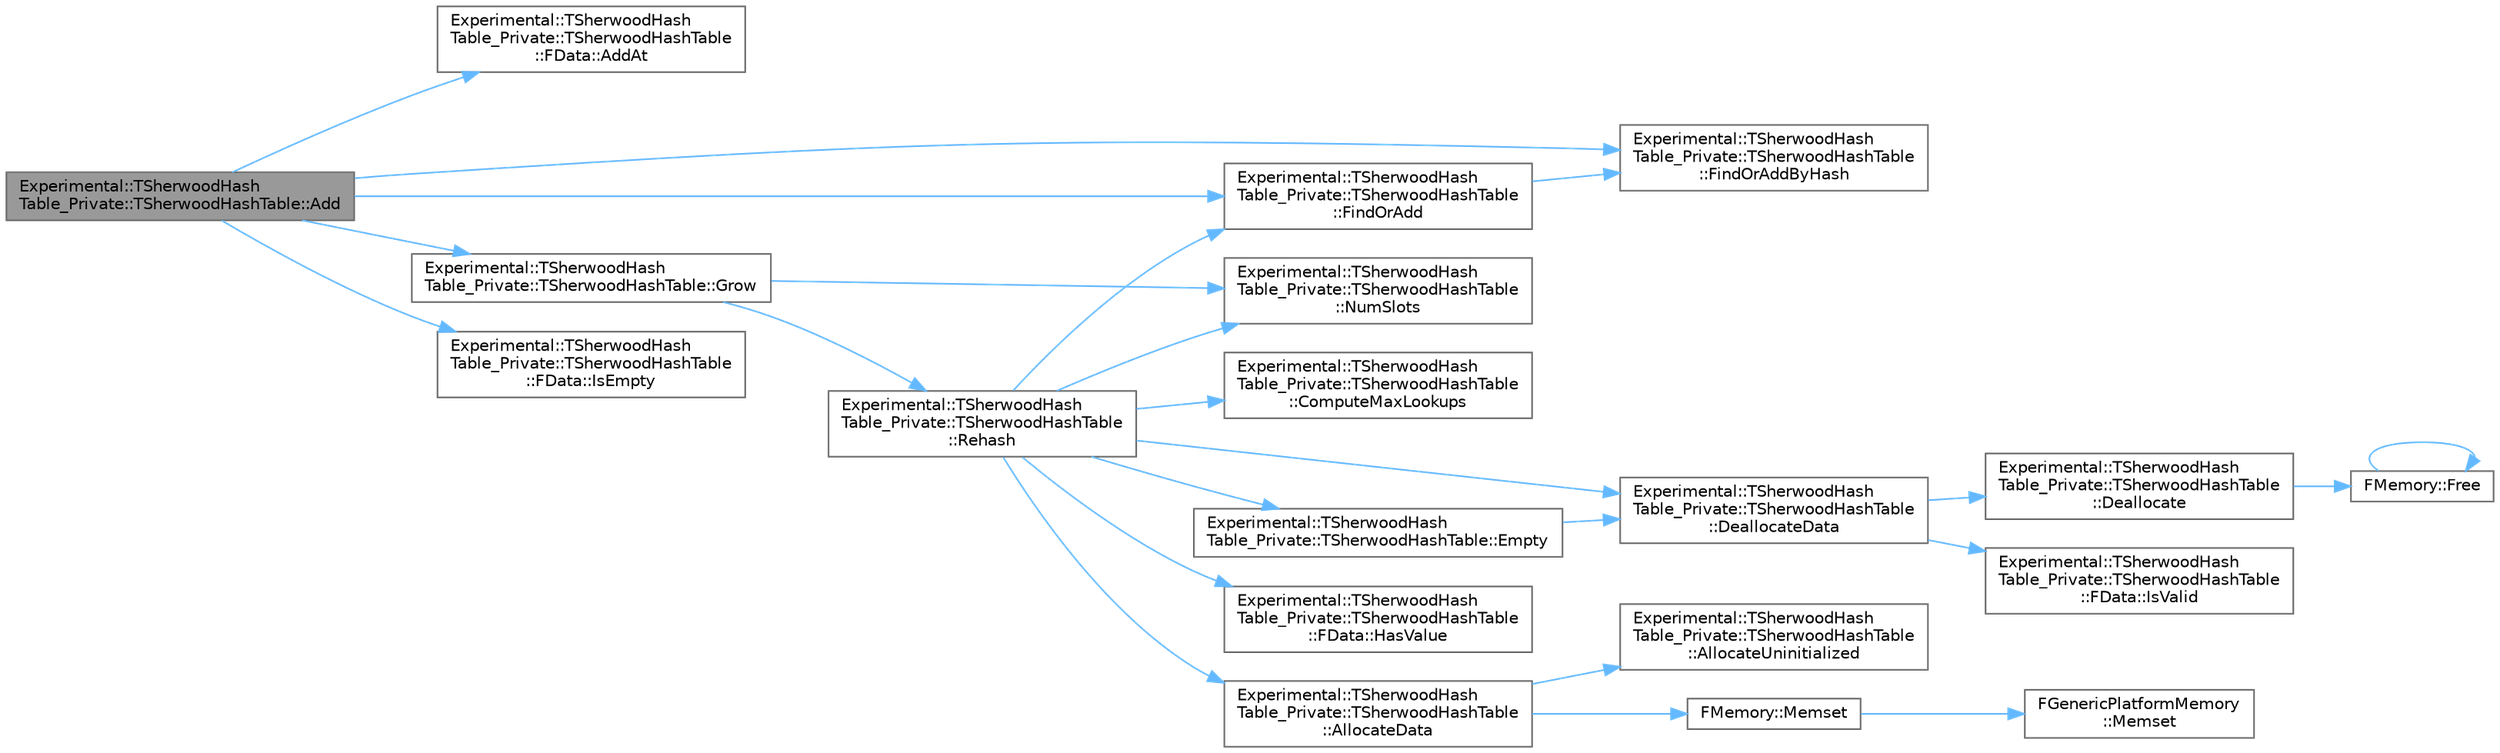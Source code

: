 digraph "Experimental::TSherwoodHashTable_Private::TSherwoodHashTable::Add"
{
 // INTERACTIVE_SVG=YES
 // LATEX_PDF_SIZE
  bgcolor="transparent";
  edge [fontname=Helvetica,fontsize=10,labelfontname=Helvetica,labelfontsize=10];
  node [fontname=Helvetica,fontsize=10,shape=box,height=0.2,width=0.4];
  rankdir="LR";
  Node1 [id="Node000001",label="Experimental::TSherwoodHash\lTable_Private::TSherwoodHashTable::Add",height=0.2,width=0.4,color="gray40", fillcolor="grey60", style="filled", fontcolor="black",tooltip=" "];
  Node1 -> Node2 [id="edge1_Node000001_Node000002",color="steelblue1",style="solid",tooltip=" "];
  Node2 [id="Node000002",label="Experimental::TSherwoodHash\lTable_Private::TSherwoodHashTable\l::FData::AddAt",height=0.2,width=0.4,color="grey40", fillcolor="white", style="filled",URL="$dc/d9b/structExperimental_1_1TSherwoodHashTable__Private_1_1TSherwoodHashTable_1_1FData.html#acc49fbdd120eb725ebac5125f7ec9295",tooltip=" "];
  Node1 -> Node3 [id="edge2_Node000001_Node000003",color="steelblue1",style="solid",tooltip=" "];
  Node3 [id="Node000003",label="Experimental::TSherwoodHash\lTable_Private::TSherwoodHashTable\l::FindOrAdd",height=0.2,width=0.4,color="grey40", fillcolor="white", style="filled",URL="$dd/d04/structExperimental_1_1TSherwoodHashTable__Private_1_1TSherwoodHashTable.html#a9297f04e5c29d8ec05a8513a845748e1",tooltip=" "];
  Node3 -> Node4 [id="edge3_Node000003_Node000004",color="steelblue1",style="solid",tooltip=" "];
  Node4 [id="Node000004",label="Experimental::TSherwoodHash\lTable_Private::TSherwoodHashTable\l::FindOrAddByHash",height=0.2,width=0.4,color="grey40", fillcolor="white", style="filled",URL="$dd/d04/structExperimental_1_1TSherwoodHashTable__Private_1_1TSherwoodHashTable.html#a2fa635ffcfa360c172f26d31f1c948e4",tooltip=" "];
  Node1 -> Node4 [id="edge4_Node000001_Node000004",color="steelblue1",style="solid",tooltip=" "];
  Node1 -> Node5 [id="edge5_Node000001_Node000005",color="steelblue1",style="solid",tooltip=" "];
  Node5 [id="Node000005",label="Experimental::TSherwoodHash\lTable_Private::TSherwoodHashTable::Grow",height=0.2,width=0.4,color="grey40", fillcolor="white", style="filled",URL="$dd/d04/structExperimental_1_1TSherwoodHashTable__Private_1_1TSherwoodHashTable.html#a0d4586aefadc5578e63d36b7aa017fa6",tooltip=" "];
  Node5 -> Node6 [id="edge6_Node000005_Node000006",color="steelblue1",style="solid",tooltip=" "];
  Node6 [id="Node000006",label="Experimental::TSherwoodHash\lTable_Private::TSherwoodHashTable\l::NumSlots",height=0.2,width=0.4,color="grey40", fillcolor="white", style="filled",URL="$dd/d04/structExperimental_1_1TSherwoodHashTable__Private_1_1TSherwoodHashTable.html#ac6628292b93d97208d445883055825a6",tooltip=" "];
  Node5 -> Node7 [id="edge7_Node000005_Node000007",color="steelblue1",style="solid",tooltip=" "];
  Node7 [id="Node000007",label="Experimental::TSherwoodHash\lTable_Private::TSherwoodHashTable\l::Rehash",height=0.2,width=0.4,color="grey40", fillcolor="white", style="filled",URL="$dd/d04/structExperimental_1_1TSherwoodHashTable__Private_1_1TSherwoodHashTable.html#ab7ac93b4bb0ca5aa43939e1904ef7b2b",tooltip=" "];
  Node7 -> Node8 [id="edge8_Node000007_Node000008",color="steelblue1",style="solid",tooltip=" "];
  Node8 [id="Node000008",label="Experimental::TSherwoodHash\lTable_Private::TSherwoodHashTable\l::AllocateData",height=0.2,width=0.4,color="grey40", fillcolor="white", style="filled",URL="$dd/d04/structExperimental_1_1TSherwoodHashTable__Private_1_1TSherwoodHashTable.html#a7f08078b680ece3a42f55b684de01e10",tooltip=" "];
  Node8 -> Node9 [id="edge9_Node000008_Node000009",color="steelblue1",style="solid",tooltip=" "];
  Node9 [id="Node000009",label="Experimental::TSherwoodHash\lTable_Private::TSherwoodHashTable\l::AllocateUninitialized",height=0.2,width=0.4,color="grey40", fillcolor="white", style="filled",URL="$dd/d04/structExperimental_1_1TSherwoodHashTable__Private_1_1TSherwoodHashTable.html#a0a28b000f66c60dd99d23befa4dc7c16",tooltip=" "];
  Node8 -> Node10 [id="edge10_Node000008_Node000010",color="steelblue1",style="solid",tooltip=" "];
  Node10 [id="Node000010",label="FMemory::Memset",height=0.2,width=0.4,color="grey40", fillcolor="white", style="filled",URL="$de/d4a/structFMemory.html#a43a3e8842ca723b208628f1bcdde41a0",tooltip=" "];
  Node10 -> Node11 [id="edge11_Node000010_Node000011",color="steelblue1",style="solid",tooltip=" "];
  Node11 [id="Node000011",label="FGenericPlatformMemory\l::Memset",height=0.2,width=0.4,color="grey40", fillcolor="white", style="filled",URL="$d3/dfd/structFGenericPlatformMemory.html#a2a4b5993572aea4816cf4d77503358ed",tooltip=" "];
  Node7 -> Node12 [id="edge12_Node000007_Node000012",color="steelblue1",style="solid",tooltip=" "];
  Node12 [id="Node000012",label="Experimental::TSherwoodHash\lTable_Private::TSherwoodHashTable\l::ComputeMaxLookups",height=0.2,width=0.4,color="grey40", fillcolor="white", style="filled",URL="$dd/d04/structExperimental_1_1TSherwoodHashTable__Private_1_1TSherwoodHashTable.html#a2d3d98d08f30554dbdded234078da931",tooltip=" "];
  Node7 -> Node13 [id="edge13_Node000007_Node000013",color="steelblue1",style="solid",tooltip=" "];
  Node13 [id="Node000013",label="Experimental::TSherwoodHash\lTable_Private::TSherwoodHashTable\l::DeallocateData",height=0.2,width=0.4,color="grey40", fillcolor="white", style="filled",URL="$dd/d04/structExperimental_1_1TSherwoodHashTable__Private_1_1TSherwoodHashTable.html#adb9c9bf2efdf7a2d7c94fd484a82e748",tooltip=" "];
  Node13 -> Node14 [id="edge14_Node000013_Node000014",color="steelblue1",style="solid",tooltip=" "];
  Node14 [id="Node000014",label="Experimental::TSherwoodHash\lTable_Private::TSherwoodHashTable\l::Deallocate",height=0.2,width=0.4,color="grey40", fillcolor="white", style="filled",URL="$dd/d04/structExperimental_1_1TSherwoodHashTable__Private_1_1TSherwoodHashTable.html#a30fb90d3ad9c02d893ebdb7887bcb002",tooltip=" "];
  Node14 -> Node15 [id="edge15_Node000014_Node000015",color="steelblue1",style="solid",tooltip=" "];
  Node15 [id="Node000015",label="FMemory::Free",height=0.2,width=0.4,color="grey40", fillcolor="white", style="filled",URL="$de/d4a/structFMemory.html#a2038d15a19280efc5f451d6239ad2cb5",tooltip=" "];
  Node15 -> Node15 [id="edge16_Node000015_Node000015",color="steelblue1",style="solid",tooltip=" "];
  Node13 -> Node16 [id="edge17_Node000013_Node000016",color="steelblue1",style="solid",tooltip=" "];
  Node16 [id="Node000016",label="Experimental::TSherwoodHash\lTable_Private::TSherwoodHashTable\l::FData::IsValid",height=0.2,width=0.4,color="grey40", fillcolor="white", style="filled",URL="$dc/d9b/structExperimental_1_1TSherwoodHashTable__Private_1_1TSherwoodHashTable_1_1FData.html#a80b284c5ac10af46c290fd626dc6d344",tooltip=" "];
  Node7 -> Node17 [id="edge18_Node000007_Node000017",color="steelblue1",style="solid",tooltip=" "];
  Node17 [id="Node000017",label="Experimental::TSherwoodHash\lTable_Private::TSherwoodHashTable::Empty",height=0.2,width=0.4,color="grey40", fillcolor="white", style="filled",URL="$dd/d04/structExperimental_1_1TSherwoodHashTable__Private_1_1TSherwoodHashTable.html#a1121ccc3ce66e5b229017d7eaa021116",tooltip=" "];
  Node17 -> Node13 [id="edge19_Node000017_Node000013",color="steelblue1",style="solid",tooltip=" "];
  Node7 -> Node3 [id="edge20_Node000007_Node000003",color="steelblue1",style="solid",tooltip=" "];
  Node7 -> Node18 [id="edge21_Node000007_Node000018",color="steelblue1",style="solid",tooltip=" "];
  Node18 [id="Node000018",label="Experimental::TSherwoodHash\lTable_Private::TSherwoodHashTable\l::FData::HasValue",height=0.2,width=0.4,color="grey40", fillcolor="white", style="filled",URL="$dc/d9b/structExperimental_1_1TSherwoodHashTable__Private_1_1TSherwoodHashTable_1_1FData.html#a9ff774aabc573c1c323d5c6a3bbf0aa3",tooltip=" "];
  Node7 -> Node6 [id="edge22_Node000007_Node000006",color="steelblue1",style="solid",tooltip=" "];
  Node1 -> Node19 [id="edge23_Node000001_Node000019",color="steelblue1",style="solid",tooltip=" "];
  Node19 [id="Node000019",label="Experimental::TSherwoodHash\lTable_Private::TSherwoodHashTable\l::FData::IsEmpty",height=0.2,width=0.4,color="grey40", fillcolor="white", style="filled",URL="$dc/d9b/structExperimental_1_1TSherwoodHashTable__Private_1_1TSherwoodHashTable_1_1FData.html#a9b050b8f23ceb1eb61df7f4cbaa357f3",tooltip=" "];
}

